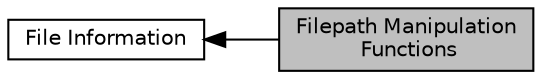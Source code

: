 digraph "Filepath Manipulation Functions"
{
  edge [fontname="Helvetica",fontsize="10",labelfontname="Helvetica",labelfontsize="10"];
  node [fontname="Helvetica",fontsize="10",shape=box];
  rankdir=LR;
  Node1 [label="Filepath Manipulation\l Functions",height=0.2,width=0.4,color="black", fillcolor="grey75", style="filled", fontcolor="black",tooltip=" "];
  Node2 [label="File Information",height=0.2,width=0.4,color="black", fillcolor="white", style="filled",URL="$group__apr__file__info.html",tooltip=" "];
  Node2->Node1 [shape=plaintext, dir="back", style="solid"];
}
